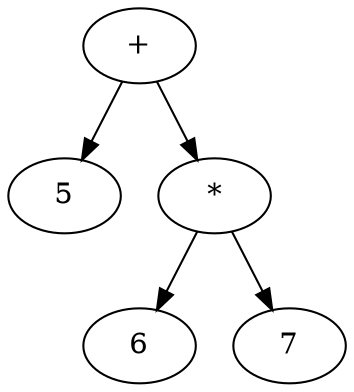 // Abstract Syntax Tree
digraph {
	node1 [label="+"]
	node1 -> node2
	node2 [label=5]
	node1 -> node3
	node3 [label="*"]
	node3 -> node4
	node4 [label=6]
	node3 -> node5
	node5 [label=7]
}
